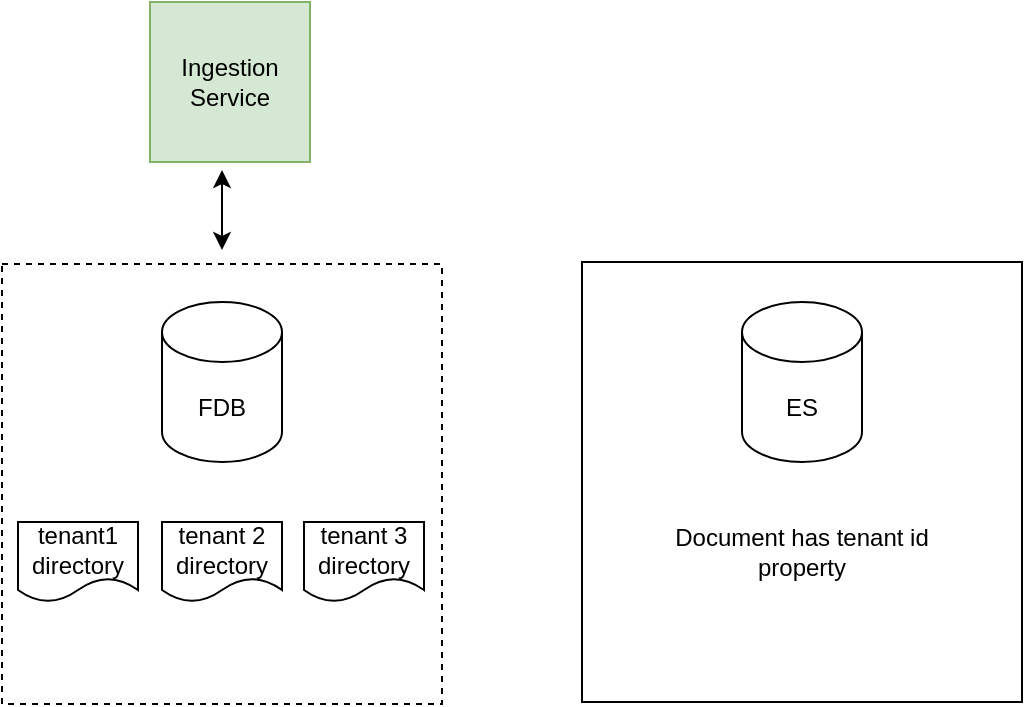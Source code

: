 <mxfile version="21.2.1" type="github">
  <diagram name="Page-1" id="uSo11_-bFZ7b1Z23QGCT">
    <mxGraphModel dx="1010" dy="595" grid="1" gridSize="10" guides="1" tooltips="1" connect="1" arrows="1" fold="1" page="1" pageScale="1" pageWidth="850" pageHeight="1100" math="0" shadow="0">
      <root>
        <mxCell id="0" />
        <mxCell id="1" parent="0" />
        <mxCell id="cFvOehzgVRlUHkj_cOmT-3" value="" style="whiteSpace=wrap;html=1;aspect=fixed;dashed=1;" vertex="1" parent="1">
          <mxGeometry x="60" y="341" width="220" height="220" as="geometry" />
        </mxCell>
        <mxCell id="cFvOehzgVRlUHkj_cOmT-1" value="Ingestion Service" style="whiteSpace=wrap;html=1;aspect=fixed;fillColor=#d5e8d4;strokeColor=#82b366;" vertex="1" parent="1">
          <mxGeometry x="134" y="210" width="80" height="80" as="geometry" />
        </mxCell>
        <mxCell id="cFvOehzgVRlUHkj_cOmT-2" value="FDB" style="shape=cylinder3;whiteSpace=wrap;html=1;boundedLbl=1;backgroundOutline=1;size=15;" vertex="1" parent="1">
          <mxGeometry x="140" y="360" width="60" height="80" as="geometry" />
        </mxCell>
        <mxCell id="cFvOehzgVRlUHkj_cOmT-4" value="tenant1 directory" style="shape=document;whiteSpace=wrap;html=1;boundedLbl=1;" vertex="1" parent="1">
          <mxGeometry x="68" y="470" width="60" height="40" as="geometry" />
        </mxCell>
        <mxCell id="cFvOehzgVRlUHkj_cOmT-5" value="tenant 2&lt;br&gt;directory" style="shape=document;whiteSpace=wrap;html=1;boundedLbl=1;" vertex="1" parent="1">
          <mxGeometry x="140" y="470" width="60" height="40" as="geometry" />
        </mxCell>
        <mxCell id="cFvOehzgVRlUHkj_cOmT-6" value="tenant 3&lt;br&gt;directory" style="shape=document;whiteSpace=wrap;html=1;boundedLbl=1;" vertex="1" parent="1">
          <mxGeometry x="211" y="470" width="60" height="40" as="geometry" />
        </mxCell>
        <mxCell id="cFvOehzgVRlUHkj_cOmT-8" value="" style="endArrow=classic;startArrow=classic;html=1;rounded=0;" edge="1" parent="1">
          <mxGeometry width="50" height="50" relative="1" as="geometry">
            <mxPoint x="170" y="334" as="sourcePoint" />
            <mxPoint x="170" y="294" as="targetPoint" />
          </mxGeometry>
        </mxCell>
        <mxCell id="cFvOehzgVRlUHkj_cOmT-9" value="" style="whiteSpace=wrap;html=1;aspect=fixed;" vertex="1" parent="1">
          <mxGeometry x="350" y="340" width="220" height="220" as="geometry" />
        </mxCell>
        <mxCell id="cFvOehzgVRlUHkj_cOmT-10" value="ES" style="shape=cylinder3;whiteSpace=wrap;html=1;boundedLbl=1;backgroundOutline=1;size=15;" vertex="1" parent="1">
          <mxGeometry x="430" y="360" width="60" height="80" as="geometry" />
        </mxCell>
        <mxCell id="cFvOehzgVRlUHkj_cOmT-11" value="Document has tenant id property" style="text;html=1;strokeColor=none;fillColor=none;align=center;verticalAlign=middle;whiteSpace=wrap;rounded=0;" vertex="1" parent="1">
          <mxGeometry x="375" y="470" width="170" height="30" as="geometry" />
        </mxCell>
      </root>
    </mxGraphModel>
  </diagram>
</mxfile>

